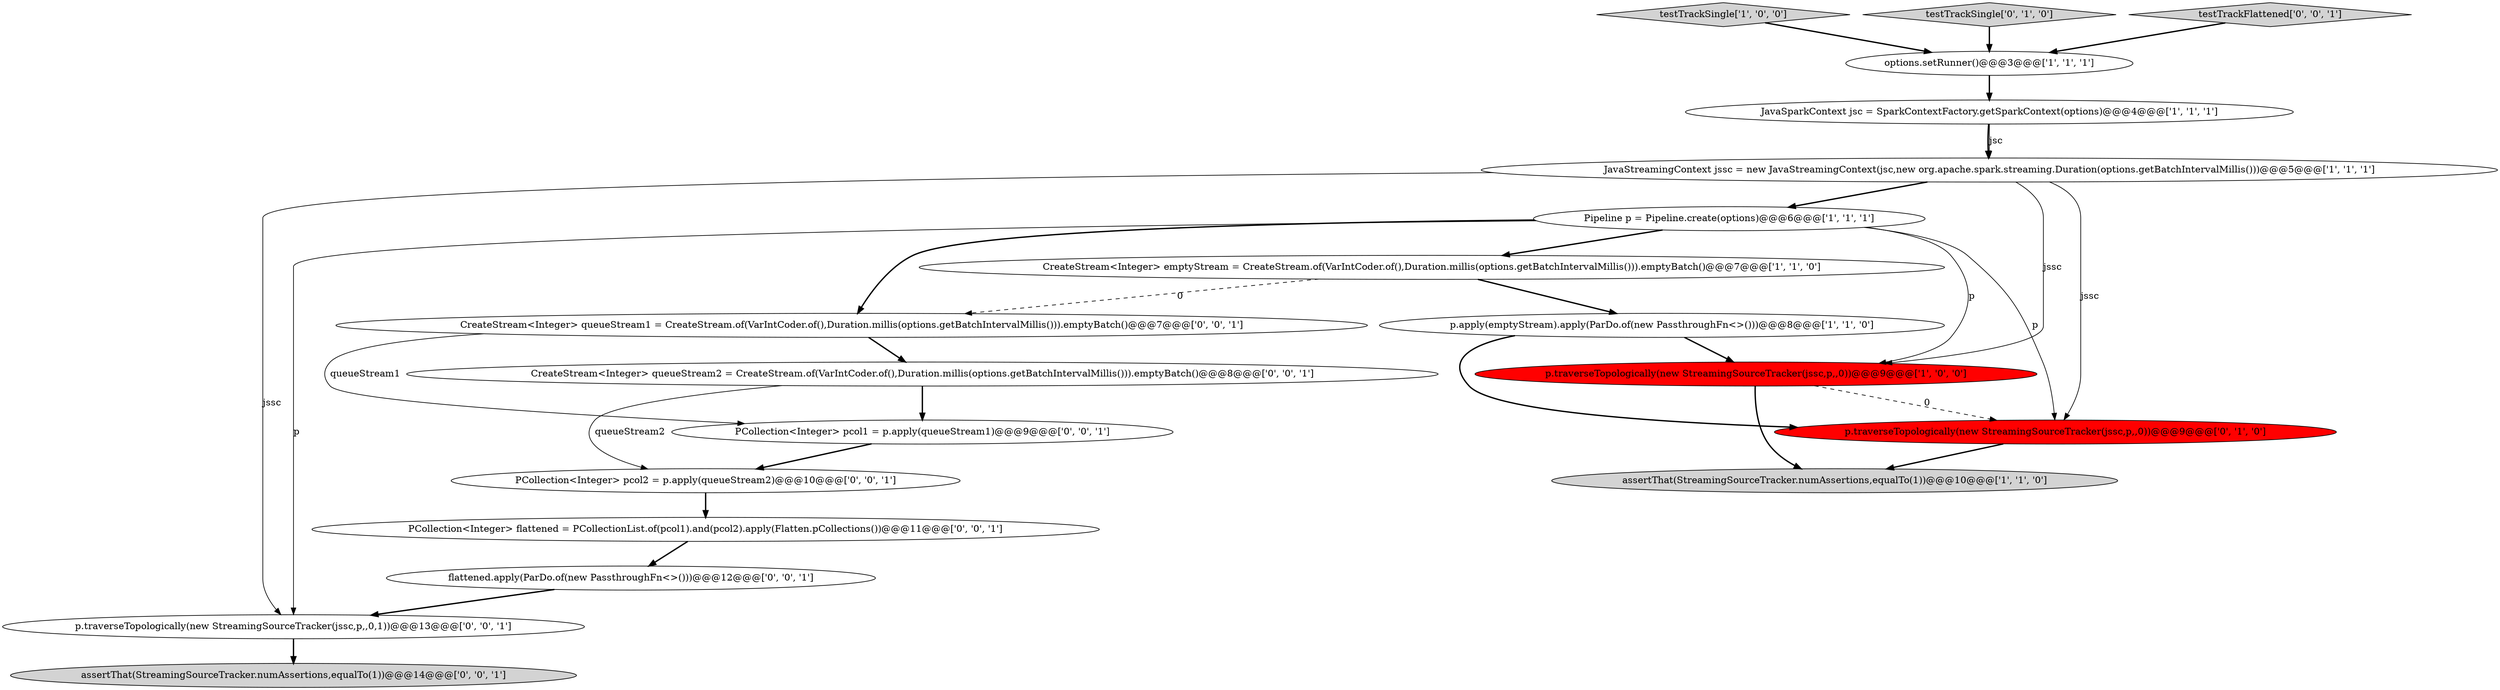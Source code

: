 digraph {
12 [style = filled, label = "p.traverseTopologically(new StreamingSourceTracker(jssc,p,,0,1))@@@13@@@['0', '0', '1']", fillcolor = white, shape = ellipse image = "AAA0AAABBB3BBB"];
4 [style = filled, label = "options.setRunner()@@@3@@@['1', '1', '1']", fillcolor = white, shape = ellipse image = "AAA0AAABBB1BBB"];
1 [style = filled, label = "testTrackSingle['1', '0', '0']", fillcolor = lightgray, shape = diamond image = "AAA0AAABBB1BBB"];
3 [style = filled, label = "p.traverseTopologically(new StreamingSourceTracker(jssc,p,,0))@@@9@@@['1', '0', '0']", fillcolor = red, shape = ellipse image = "AAA1AAABBB1BBB"];
8 [style = filled, label = "JavaStreamingContext jssc = new JavaStreamingContext(jsc,new org.apache.spark.streaming.Duration(options.getBatchIntervalMillis()))@@@5@@@['1', '1', '1']", fillcolor = white, shape = ellipse image = "AAA0AAABBB1BBB"];
17 [style = filled, label = "PCollection<Integer> pcol1 = p.apply(queueStream1)@@@9@@@['0', '0', '1']", fillcolor = white, shape = ellipse image = "AAA0AAABBB3BBB"];
6 [style = filled, label = "Pipeline p = Pipeline.create(options)@@@6@@@['1', '1', '1']", fillcolor = white, shape = ellipse image = "AAA0AAABBB1BBB"];
19 [style = filled, label = "CreateStream<Integer> queueStream2 = CreateStream.of(VarIntCoder.of(),Duration.millis(options.getBatchIntervalMillis())).emptyBatch()@@@8@@@['0', '0', '1']", fillcolor = white, shape = ellipse image = "AAA0AAABBB3BBB"];
11 [style = filled, label = "assertThat(StreamingSourceTracker.numAssertions,equalTo(1))@@@14@@@['0', '0', '1']", fillcolor = lightgray, shape = ellipse image = "AAA0AAABBB3BBB"];
9 [style = filled, label = "testTrackSingle['0', '1', '0']", fillcolor = lightgray, shape = diamond image = "AAA0AAABBB2BBB"];
16 [style = filled, label = "CreateStream<Integer> queueStream1 = CreateStream.of(VarIntCoder.of(),Duration.millis(options.getBatchIntervalMillis())).emptyBatch()@@@7@@@['0', '0', '1']", fillcolor = white, shape = ellipse image = "AAA0AAABBB3BBB"];
7 [style = filled, label = "p.apply(emptyStream).apply(ParDo.of(new PassthroughFn<>()))@@@8@@@['1', '1', '0']", fillcolor = white, shape = ellipse image = "AAA0AAABBB1BBB"];
15 [style = filled, label = "testTrackFlattened['0', '0', '1']", fillcolor = lightgray, shape = diamond image = "AAA0AAABBB3BBB"];
2 [style = filled, label = "assertThat(StreamingSourceTracker.numAssertions,equalTo(1))@@@10@@@['1', '1', '0']", fillcolor = lightgray, shape = ellipse image = "AAA0AAABBB1BBB"];
14 [style = filled, label = "PCollection<Integer> flattened = PCollectionList.of(pcol1).and(pcol2).apply(Flatten.pCollections())@@@11@@@['0', '0', '1']", fillcolor = white, shape = ellipse image = "AAA0AAABBB3BBB"];
13 [style = filled, label = "PCollection<Integer> pcol2 = p.apply(queueStream2)@@@10@@@['0', '0', '1']", fillcolor = white, shape = ellipse image = "AAA0AAABBB3BBB"];
5 [style = filled, label = "JavaSparkContext jsc = SparkContextFactory.getSparkContext(options)@@@4@@@['1', '1', '1']", fillcolor = white, shape = ellipse image = "AAA0AAABBB1BBB"];
0 [style = filled, label = "CreateStream<Integer> emptyStream = CreateStream.of(VarIntCoder.of(),Duration.millis(options.getBatchIntervalMillis())).emptyBatch()@@@7@@@['1', '1', '0']", fillcolor = white, shape = ellipse image = "AAA0AAABBB1BBB"];
10 [style = filled, label = "p.traverseTopologically(new StreamingSourceTracker(jssc,p,,0))@@@9@@@['0', '1', '0']", fillcolor = red, shape = ellipse image = "AAA1AAABBB2BBB"];
18 [style = filled, label = "flattened.apply(ParDo.of(new PassthroughFn<>()))@@@12@@@['0', '0', '1']", fillcolor = white, shape = ellipse image = "AAA0AAABBB3BBB"];
5->8 [style = bold, label=""];
1->4 [style = bold, label=""];
7->10 [style = bold, label=""];
9->4 [style = bold, label=""];
12->11 [style = bold, label=""];
0->16 [style = dashed, label="0"];
6->3 [style = solid, label="p"];
18->12 [style = bold, label=""];
8->12 [style = solid, label="jssc"];
8->6 [style = bold, label=""];
6->0 [style = bold, label=""];
19->17 [style = bold, label=""];
16->19 [style = bold, label=""];
8->10 [style = solid, label="jssc"];
7->3 [style = bold, label=""];
16->17 [style = solid, label="queueStream1"];
0->7 [style = bold, label=""];
3->2 [style = bold, label=""];
6->12 [style = solid, label="p"];
6->16 [style = bold, label=""];
15->4 [style = bold, label=""];
8->3 [style = solid, label="jssc"];
14->18 [style = bold, label=""];
10->2 [style = bold, label=""];
17->13 [style = bold, label=""];
3->10 [style = dashed, label="0"];
4->5 [style = bold, label=""];
13->14 [style = bold, label=""];
5->8 [style = solid, label="jsc"];
19->13 [style = solid, label="queueStream2"];
6->10 [style = solid, label="p"];
}
